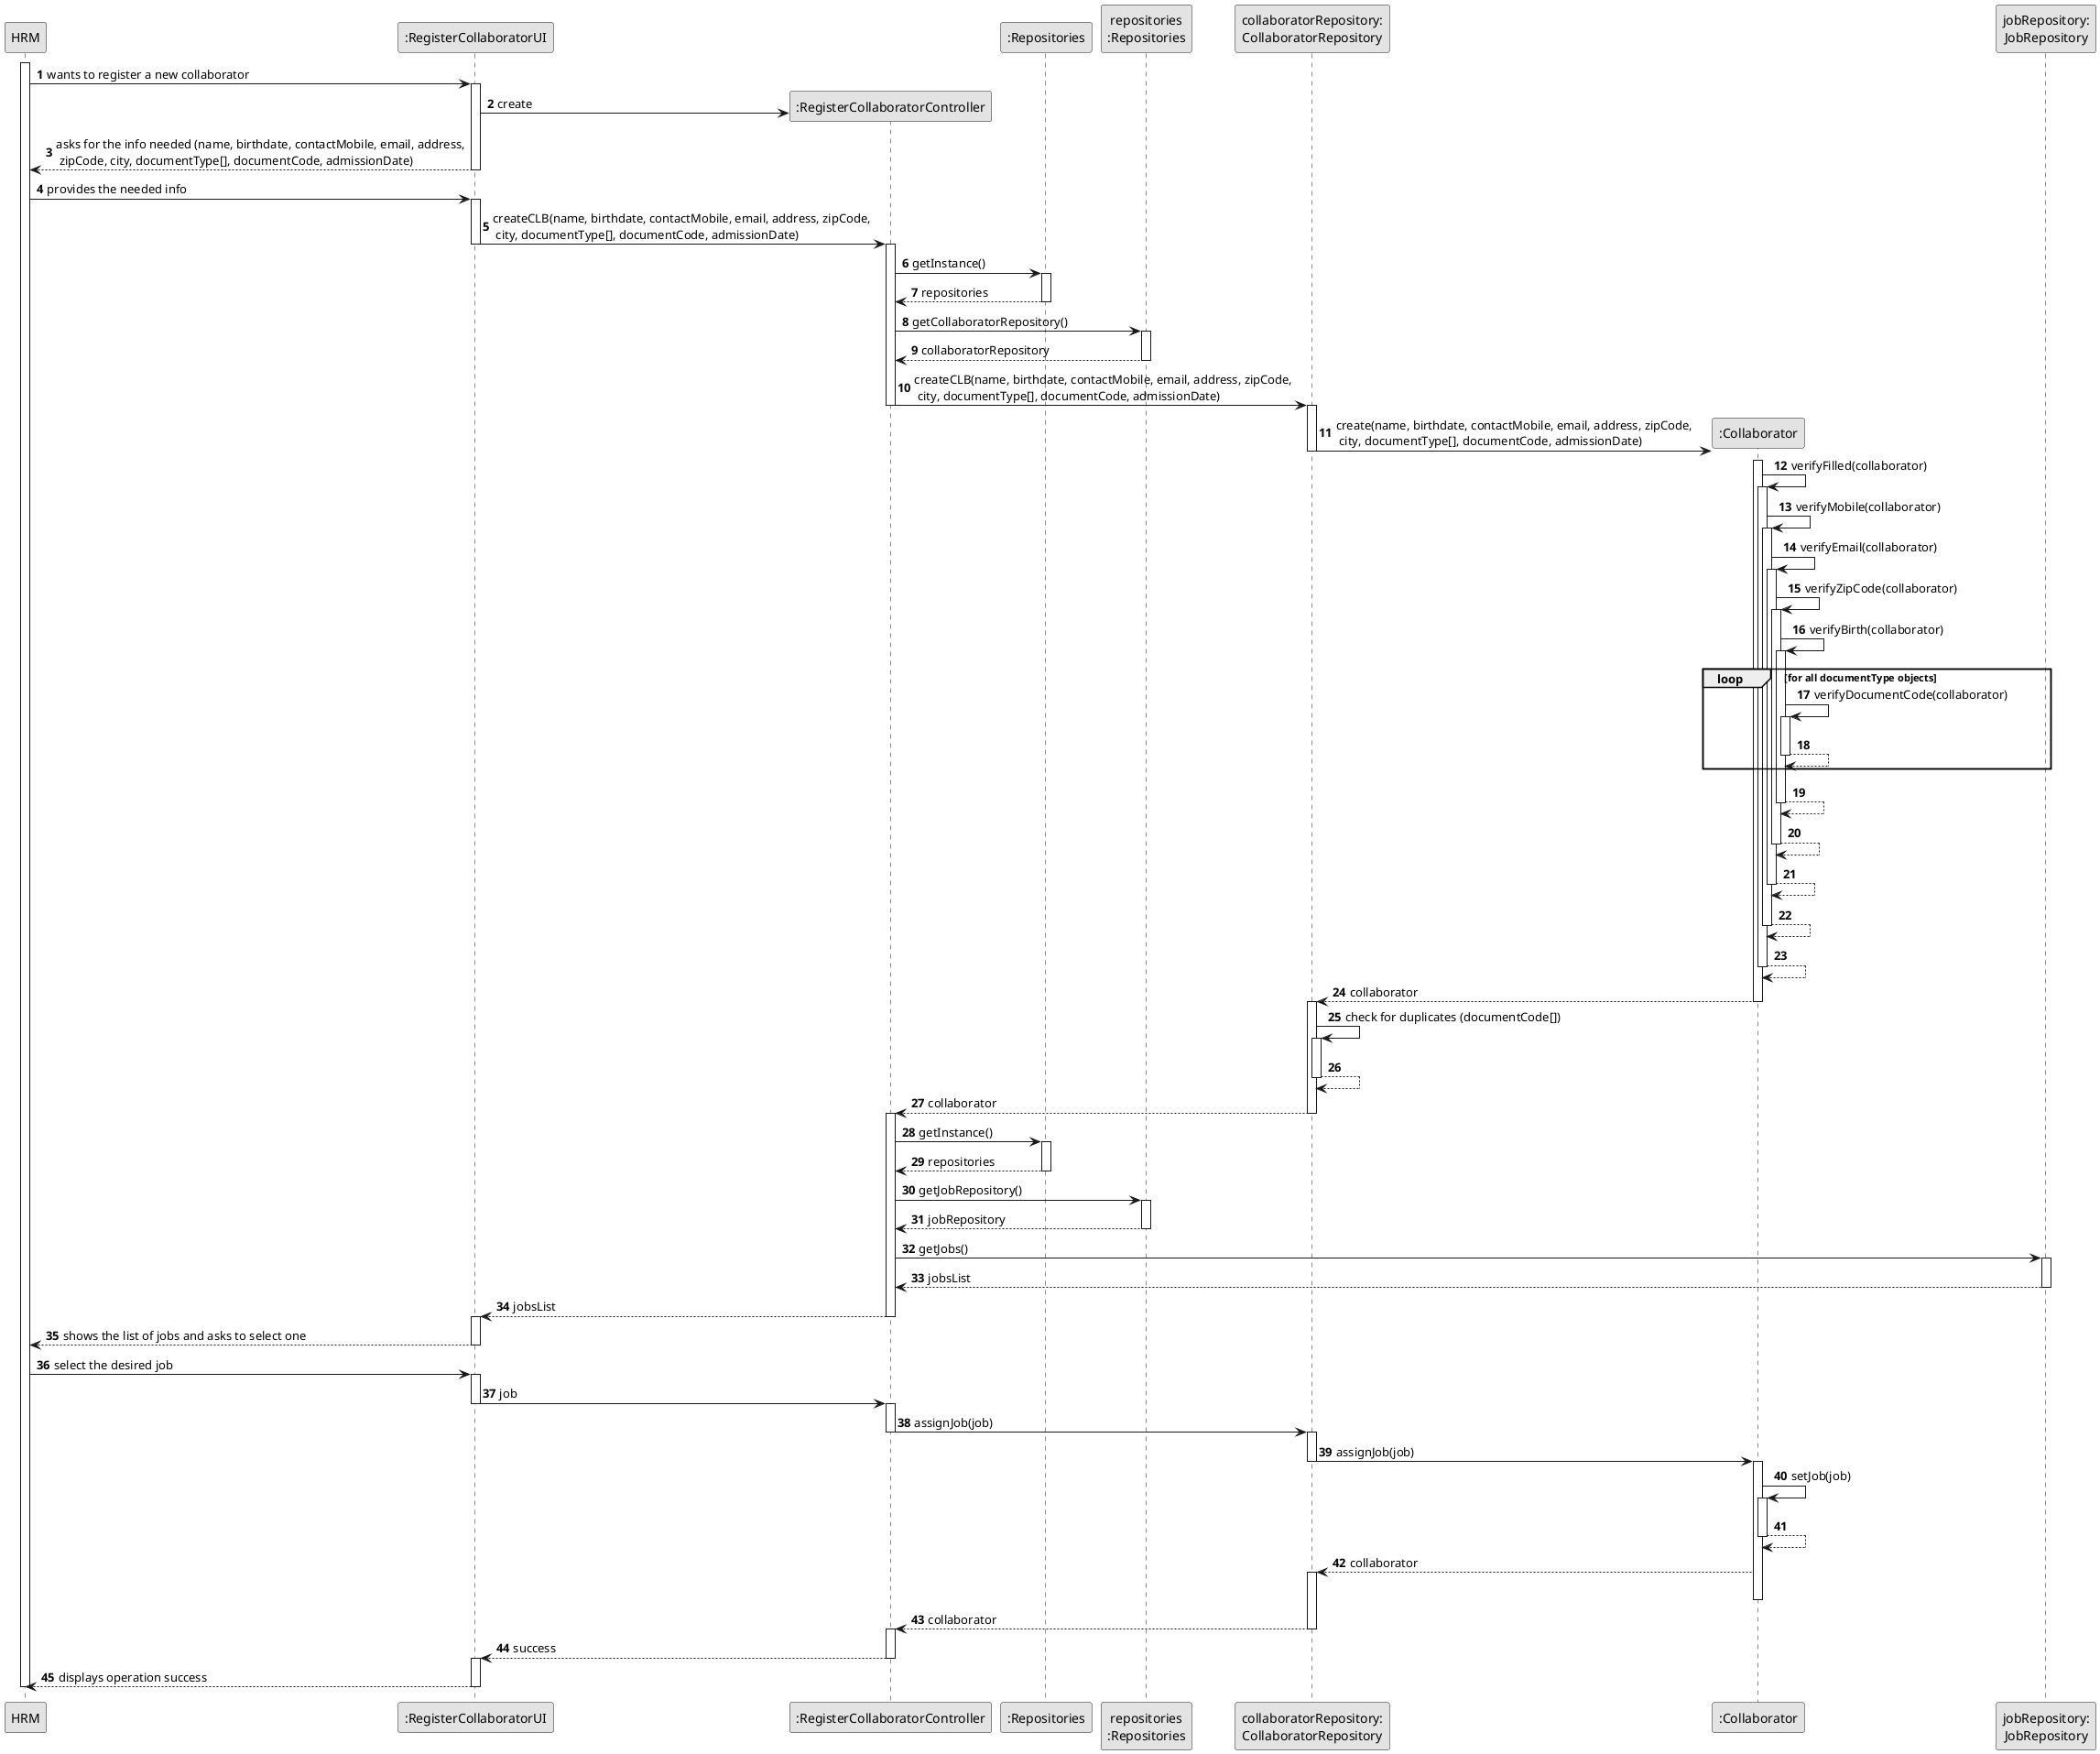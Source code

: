 @startuml
skinparam monochrome true
skinparam packageStyle rectangle
skinparam shadowing false

autonumber

participant "HRM" as HRM
participant ":RegisterCollaboratorUI" as UI
participant ":RegisterCollaboratorController" as CTRL
participant ":Repositories" as GlobRepo
participant "repositories\n:Repositories" as PLAT
participant "collaboratorRepository:\nCollaboratorRepository" as CLBREP
participant ":Collaborator" as CLB
participant "jobRepository:\nJobRepository" as jobRepository


activate HRM

HRM -> UI : wants to register a new collaborator
activate UI

UI -> CTRL** : create

UI --> HRM : asks for the info needed (name, birthdate, contactMobile, email, address,\n zipCode, city, documentType[], documentCode, admissionDate)
deactivate UI

HRM -> UI : provides the needed info
activate UI

'UI --> HRM : shows a verification dialog
'HRM -> UI : confirms collaborator creation
UI -> CTRL : createCLB(name, birthdate, contactMobile, email, address, zipCode,\n city, documentType[], documentCode, admissionDate)
deactivate UI
activate CTRL
CTRL -> GlobRepo : getInstance()
activate GlobRepo
GlobRepo --> CTRL : repositories
deactivate GlobRepo
CTRL -> PLAT : getCollaboratorRepository()
activate PLAT
PLAT -->  CTRL: collaboratorRepository
deactivate PLAT

CTRL -> CLBREP : createCLB(name, birthdate, contactMobile, email, address, zipCode,\n city, documentType[], documentCode, admissionDate)
deactivate CTRL
activate CLBREP
CLBREP->CLB** : create(name, birthdate, contactMobile, email, address, zipCode,\n city, documentType[], documentCode, admissionDate)
deactivate CLBREP
activate CLB
CLB -> CLB : verifyFilled(collaborator)
activate CLB
CLB -> CLB : verifyMobile(collaborator)
activate CLB
CLB -> CLB : verifyEmail(collaborator)
activate CLB
CLB -> CLB : verifyZipCode(collaborator)
activate CLB
CLB -> CLB : verifyBirth(collaborator)
activate CLB

loop for all documentType objects
CLB -> CLB : verifyDocumentCode(collaborator)
activate CLB
CLB --> CLB
deactivate CLB
end loop

CLB --> CLB
deactivate CLB
CLB --> CLB
deactivate CLB
CLB --> CLB
deactivate CLB
CLB --> CLB
deactivate CLB
CLB --> CLB
deactivate CLB

CLB -->CLBREP : collaborator
deactivate CLB
activate CLBREP

CLBREP -> CLBREP : check for duplicates (documentCode[])
activate CLBREP
CLBREP --> CLBREP
deactivate CLBREP
CLBREP --> CTRL : collaborator
deactivate CLBREP

activate CTRL
CTRL -> GlobRepo : getInstance()
activate GlobRepo
GlobRepo --> CTRL : repositories
deactivate GlobRepo
CTRL -> PLAT : getJobRepository()
activate PLAT
PLAT -->  CTRL: jobRepository
deactivate PLAT
CTRL -> jobRepository : getJobs()
activate jobRepository
jobRepository --> CTRL : jobsList
deactivate jobRepository
CTRL -->UI : jobsList
deactivate CTRL
activate UI

UI --> HRM : shows the list of jobs and asks to select one
deactivate UI

HRM -> UI : select the desired job
activate UI

UI -> CTRL : job
deactivate UI
activate CTRL


CTRL ->CLBREP : assignJob(job)
deactivate CTRL
activate CLBREP

CLBREP -> CLB : assignJob(job)
deactivate CLBREP
activate CLB

CLB -> CLB : setJob(job)
activate CLB

CLB --> CLB
deactivate CLB

CLB --> CLBREP : collaborator
activate CLBREP
deactivate CLB

CLBREP --> CTRL : collaborator
deactivate CLBREP
activate CTRL


CTRL --> UI : success
deactivate CTRL
activate UI
UI --> HRM : displays operation success
deactivate UI
deactivate HRM
@enduml

